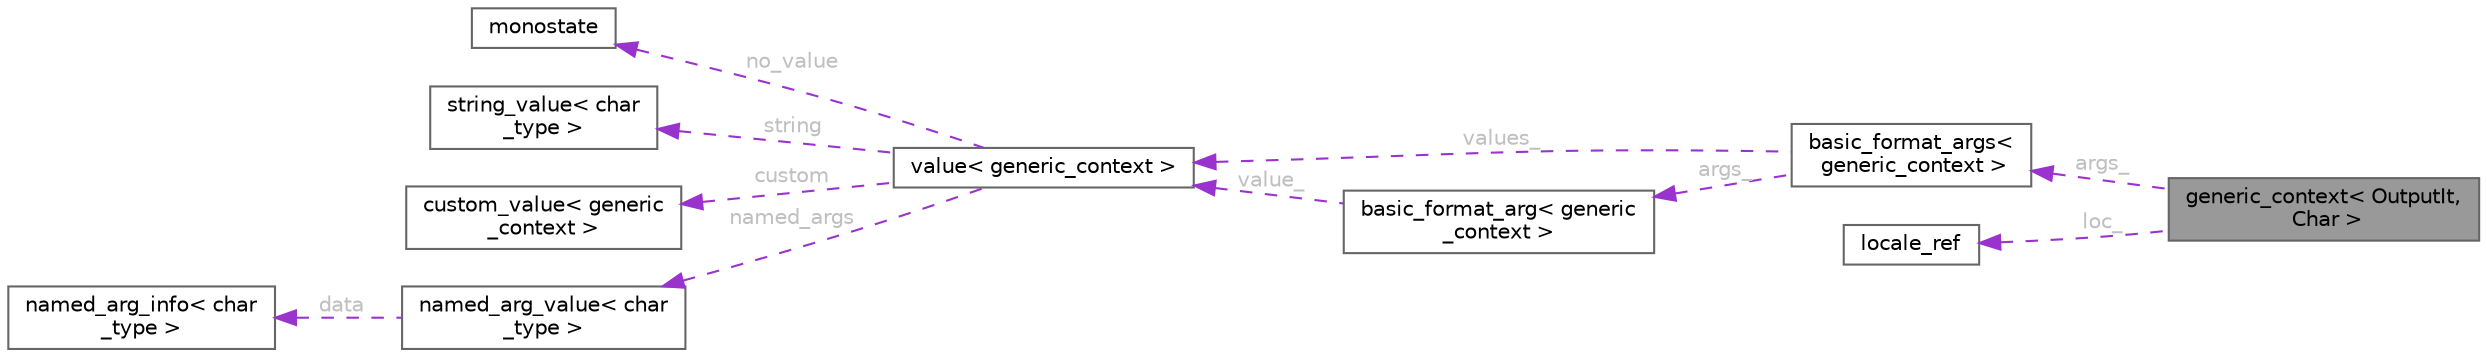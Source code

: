 digraph "generic_context&lt; OutputIt, Char &gt;"
{
 // LATEX_PDF_SIZE
  bgcolor="transparent";
  edge [fontname=Helvetica,fontsize=10,labelfontname=Helvetica,labelfontsize=10];
  node [fontname=Helvetica,fontsize=10,shape=box,height=0.2,width=0.4];
  rankdir="LR";
  Node1 [id="Node000001",label="generic_context\< OutputIt,\l Char \>",height=0.2,width=0.4,color="gray40", fillcolor="grey60", style="filled", fontcolor="black",tooltip=" "];
  Node2 -> Node1 [id="edge1_Node000001_Node000002",dir="back",color="darkorchid3",style="dashed",tooltip=" ",label=" args_",fontcolor="grey" ];
  Node2 [id="Node000002",label="basic_format_args\<\l generic_context \>",height=0.2,width=0.4,color="gray40", fillcolor="white", style="filled",URL="$classbasic__format__args.html",tooltip=" "];
  Node3 -> Node2 [id="edge2_Node000002_Node000003",dir="back",color="darkorchid3",style="dashed",tooltip=" ",label=" values_",fontcolor="grey" ];
  Node3 [id="Node000003",label="value\< generic_context \>",height=0.2,width=0.4,color="gray40", fillcolor="white", style="filled",URL="$classdetail_1_1value.html",tooltip=" "];
  Node4 -> Node3 [id="edge3_Node000003_Node000004",dir="back",color="darkorchid3",style="dashed",tooltip=" ",label=" no_value",fontcolor="grey" ];
  Node4 [id="Node000004",label="monostate",height=0.2,width=0.4,color="gray40", fillcolor="white", style="filled",URL="$structmonostate.html",tooltip=" "];
  Node5 -> Node3 [id="edge4_Node000003_Node000005",dir="back",color="darkorchid3",style="dashed",tooltip=" ",label=" string",fontcolor="grey" ];
  Node5 [id="Node000005",label="string_value\< char\l_type \>",height=0.2,width=0.4,color="gray40", fillcolor="white", style="filled",URL="$structdetail_1_1string__value.html",tooltip=" "];
  Node6 -> Node3 [id="edge5_Node000003_Node000006",dir="back",color="darkorchid3",style="dashed",tooltip=" ",label=" custom",fontcolor="grey" ];
  Node6 [id="Node000006",label="custom_value\< generic\l_context \>",height=0.2,width=0.4,color="gray40", fillcolor="white", style="filled",URL="$structdetail_1_1custom__value.html",tooltip=" "];
  Node7 -> Node3 [id="edge6_Node000003_Node000007",dir="back",color="darkorchid3",style="dashed",tooltip=" ",label=" named_args",fontcolor="grey" ];
  Node7 [id="Node000007",label="named_arg_value\< char\l_type \>",height=0.2,width=0.4,color="gray40", fillcolor="white", style="filled",URL="$structdetail_1_1named__arg__value.html",tooltip=" "];
  Node8 -> Node7 [id="edge7_Node000007_Node000008",dir="back",color="darkorchid3",style="dashed",tooltip=" ",label=" data",fontcolor="grey" ];
  Node8 [id="Node000008",label="named_arg_info\< char\l_type \>",height=0.2,width=0.4,color="gray40", fillcolor="white", style="filled",URL="$structdetail_1_1named__arg__info.html",tooltip=" "];
  Node9 -> Node2 [id="edge8_Node000002_Node000009",dir="back",color="darkorchid3",style="dashed",tooltip=" ",label=" args_",fontcolor="grey" ];
  Node9 [id="Node000009",label="basic_format_arg\< generic\l_context \>",height=0.2,width=0.4,color="gray40", fillcolor="white", style="filled",URL="$classbasic__format__arg.html",tooltip=" "];
  Node3 -> Node9 [id="edge9_Node000009_Node000003",dir="back",color="darkorchid3",style="dashed",tooltip=" ",label=" value_",fontcolor="grey" ];
  Node10 -> Node1 [id="edge10_Node000001_Node000010",dir="back",color="darkorchid3",style="dashed",tooltip=" ",label=" loc_",fontcolor="grey" ];
  Node10 [id="Node000010",label="locale_ref",height=0.2,width=0.4,color="gray40", fillcolor="white", style="filled",URL="$structdetail_1_1locale__ref.html",tooltip=" "];
}
